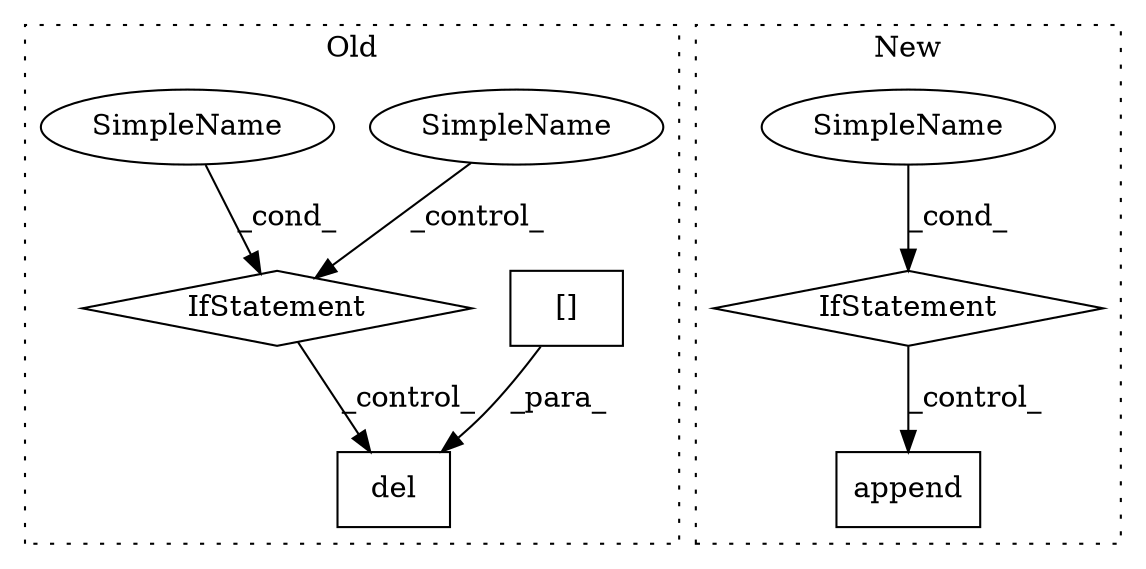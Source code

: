 digraph G {
subgraph cluster0 {
1 [label="del" a="32" s="10989,11010" l="4,1" shape="box"];
3 [label="[]" a="2" s="10993,11009" l="12,1" shape="box"];
6 [label="IfStatement" a="25" s="10670,10748" l="4,2" shape="diamond"];
7 [label="SimpleName" a="42" s="" l="" shape="ellipse"];
8 [label="SimpleName" a="42" s="" l="" shape="ellipse"];
label = "Old";
style="dotted";
}
subgraph cluster1 {
2 [label="append" a="32" s="10899,10910" l="7,1" shape="box"];
4 [label="IfStatement" a="25" s="10863,10878" l="4,2" shape="diamond"];
5 [label="SimpleName" a="42" s="" l="" shape="ellipse"];
label = "New";
style="dotted";
}
3 -> 1 [label="_para_"];
4 -> 2 [label="_control_"];
5 -> 4 [label="_cond_"];
6 -> 1 [label="_control_"];
7 -> 6 [label="_control_"];
8 -> 6 [label="_cond_"];
}
